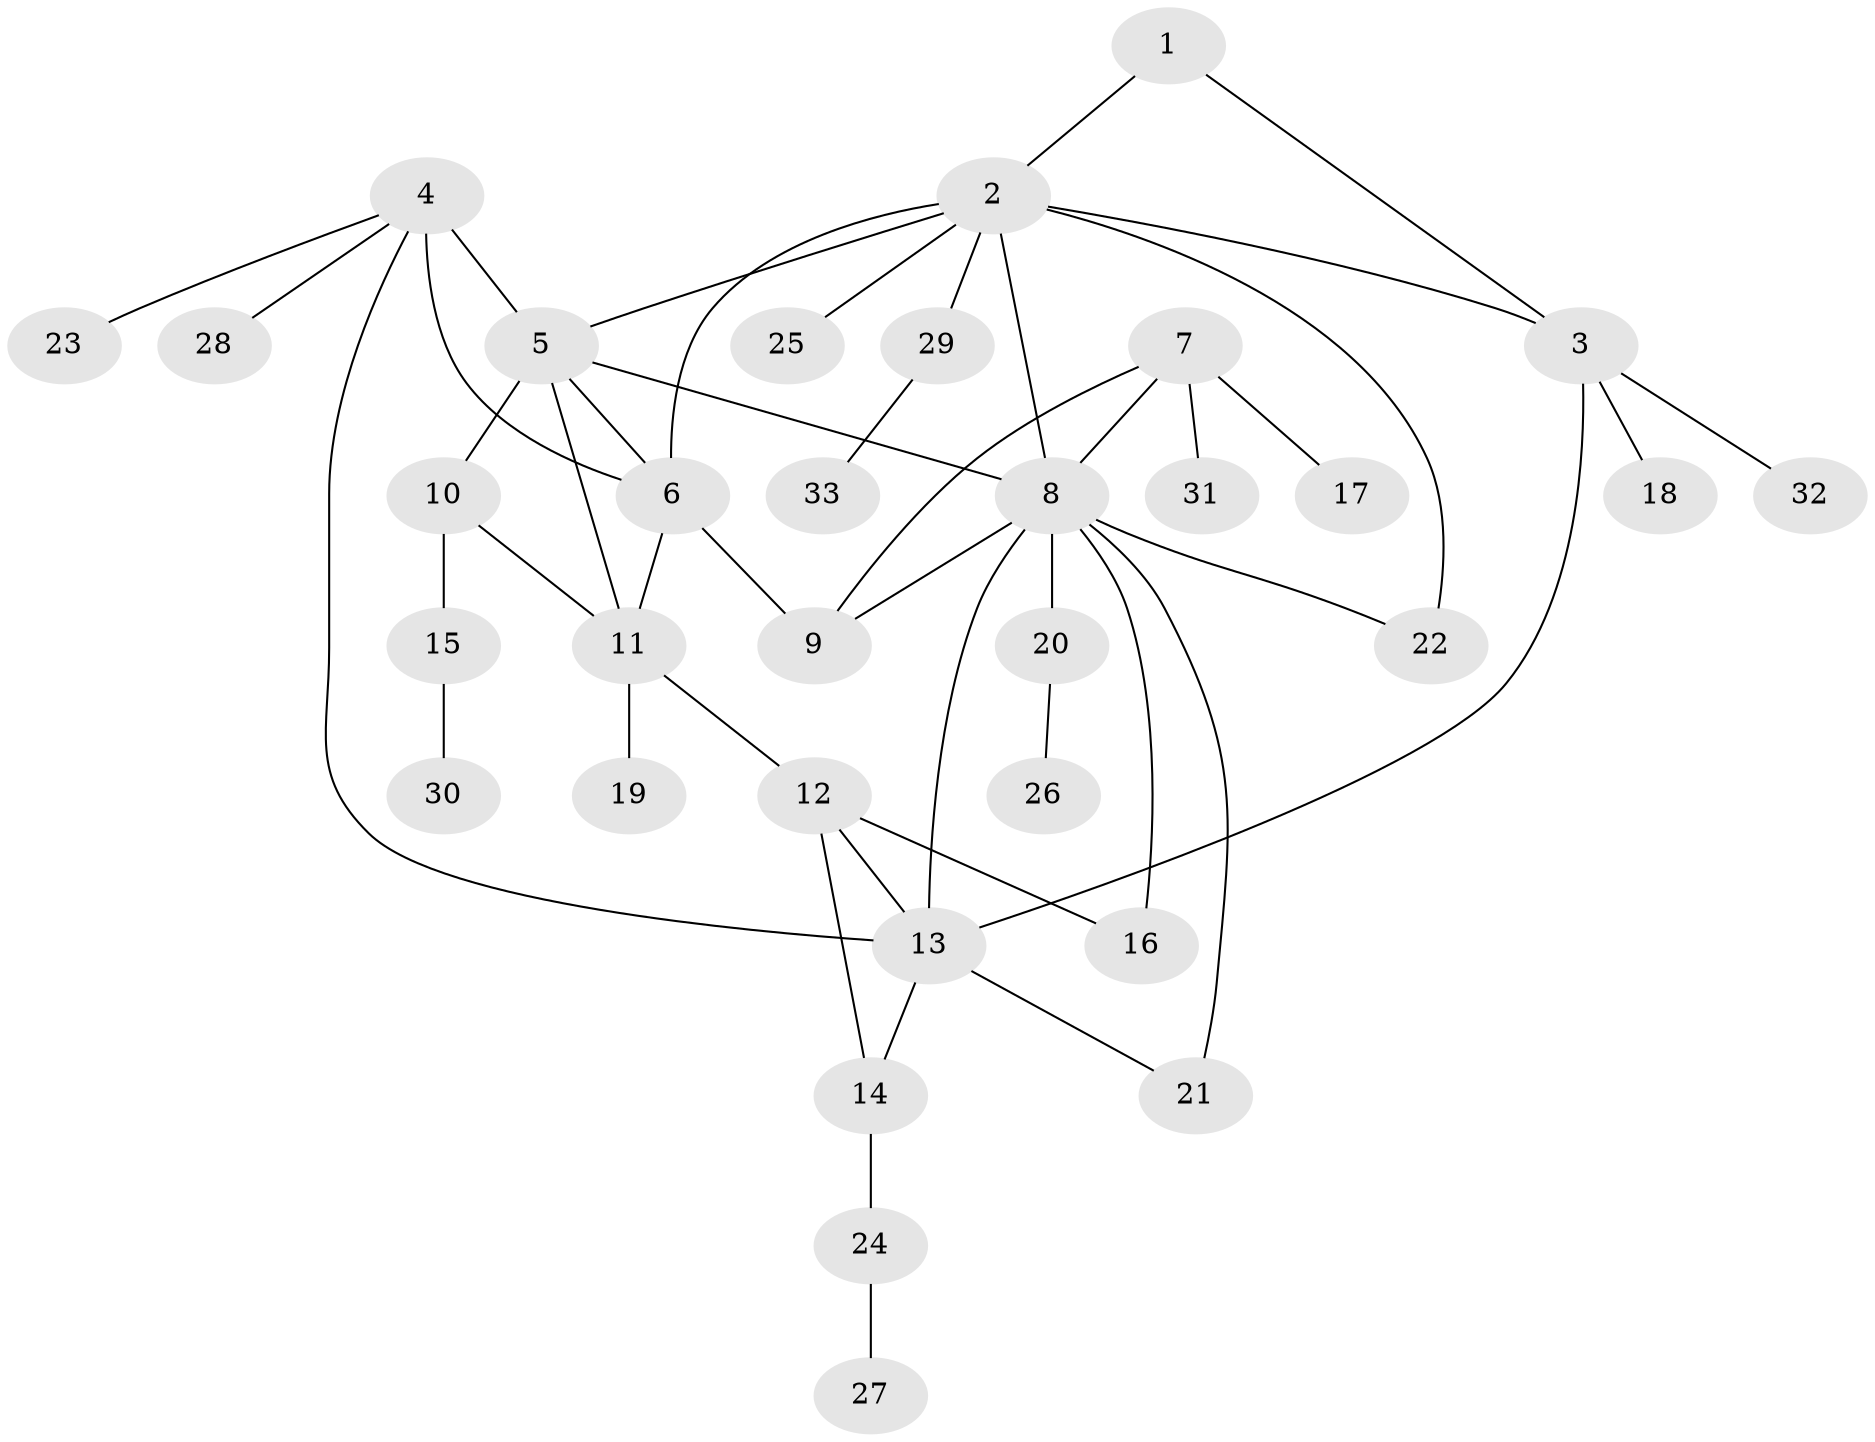 // original degree distribution, {3: 0.09090909090909091, 9: 0.015151515151515152, 6: 0.015151515151515152, 4: 0.06060606060606061, 8: 0.015151515151515152, 5: 0.045454545454545456, 12: 0.015151515151515152, 7: 0.030303030303030304, 2: 0.22727272727272727, 1: 0.48484848484848486}
// Generated by graph-tools (version 1.1) at 2025/52/03/04/25 22:52:33]
// undirected, 33 vertices, 47 edges
graph export_dot {
  node [color=gray90,style=filled];
  1;
  2;
  3;
  4;
  5;
  6;
  7;
  8;
  9;
  10;
  11;
  12;
  13;
  14;
  15;
  16;
  17;
  18;
  19;
  20;
  21;
  22;
  23;
  24;
  25;
  26;
  27;
  28;
  29;
  30;
  31;
  32;
  33;
  1 -- 2 [weight=1.0];
  1 -- 3 [weight=1.0];
  2 -- 3 [weight=1.0];
  2 -- 5 [weight=1.0];
  2 -- 6 [weight=1.0];
  2 -- 8 [weight=1.0];
  2 -- 22 [weight=1.0];
  2 -- 25 [weight=1.0];
  2 -- 29 [weight=1.0];
  3 -- 13 [weight=1.0];
  3 -- 18 [weight=1.0];
  3 -- 32 [weight=1.0];
  4 -- 5 [weight=1.0];
  4 -- 6 [weight=3.0];
  4 -- 13 [weight=1.0];
  4 -- 23 [weight=1.0];
  4 -- 28 [weight=1.0];
  5 -- 6 [weight=1.0];
  5 -- 8 [weight=1.0];
  5 -- 10 [weight=4.0];
  5 -- 11 [weight=1.0];
  6 -- 9 [weight=1.0];
  6 -- 11 [weight=1.0];
  7 -- 8 [weight=1.0];
  7 -- 9 [weight=1.0];
  7 -- 17 [weight=1.0];
  7 -- 31 [weight=1.0];
  8 -- 9 [weight=1.0];
  8 -- 13 [weight=1.0];
  8 -- 16 [weight=1.0];
  8 -- 20 [weight=3.0];
  8 -- 21 [weight=1.0];
  8 -- 22 [weight=1.0];
  10 -- 11 [weight=1.0];
  10 -- 15 [weight=1.0];
  11 -- 12 [weight=1.0];
  11 -- 19 [weight=1.0];
  12 -- 13 [weight=1.0];
  12 -- 14 [weight=1.0];
  12 -- 16 [weight=1.0];
  13 -- 14 [weight=1.0];
  13 -- 21 [weight=1.0];
  14 -- 24 [weight=2.0];
  15 -- 30 [weight=1.0];
  20 -- 26 [weight=1.0];
  24 -- 27 [weight=1.0];
  29 -- 33 [weight=1.0];
}
